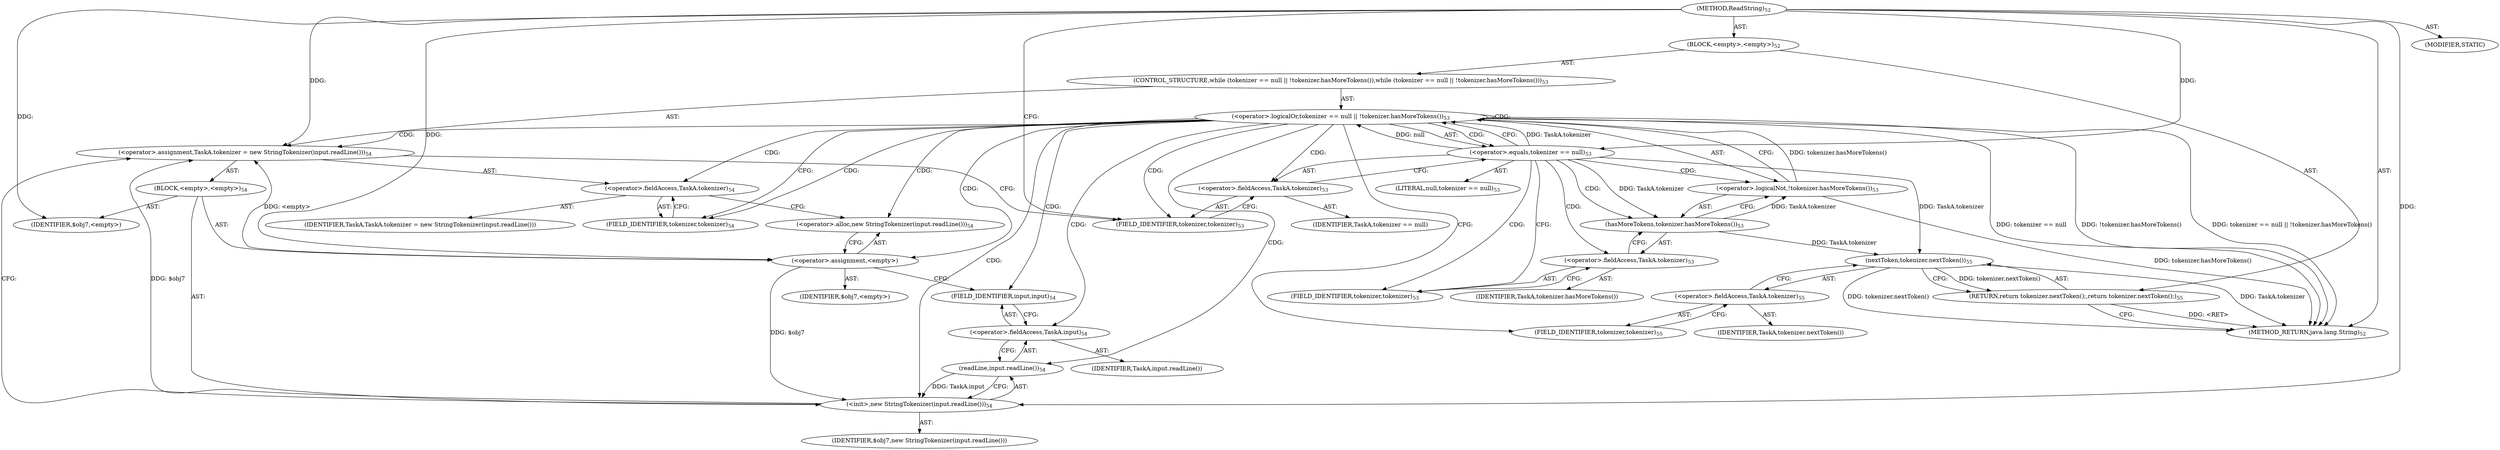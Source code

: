 digraph "ReadString" {  
"255" [label = <(METHOD,ReadString)<SUB>52</SUB>> ]
"256" [label = <(BLOCK,&lt;empty&gt;,&lt;empty&gt;)<SUB>52</SUB>> ]
"257" [label = <(CONTROL_STRUCTURE,while (tokenizer == null || !tokenizer.hasMoreTokens()),while (tokenizer == null || !tokenizer.hasMoreTokens()))<SUB>53</SUB>> ]
"258" [label = <(&lt;operator&gt;.logicalOr,tokenizer == null || !tokenizer.hasMoreTokens())<SUB>53</SUB>> ]
"259" [label = <(&lt;operator&gt;.equals,tokenizer == null)<SUB>53</SUB>> ]
"260" [label = <(&lt;operator&gt;.fieldAccess,TaskA.tokenizer)<SUB>53</SUB>> ]
"261" [label = <(IDENTIFIER,TaskA,tokenizer == null)> ]
"262" [label = <(FIELD_IDENTIFIER,tokenizer,tokenizer)<SUB>53</SUB>> ]
"263" [label = <(LITERAL,null,tokenizer == null)<SUB>53</SUB>> ]
"264" [label = <(&lt;operator&gt;.logicalNot,!tokenizer.hasMoreTokens())<SUB>53</SUB>> ]
"265" [label = <(hasMoreTokens,tokenizer.hasMoreTokens())<SUB>53</SUB>> ]
"266" [label = <(&lt;operator&gt;.fieldAccess,TaskA.tokenizer)<SUB>53</SUB>> ]
"267" [label = <(IDENTIFIER,TaskA,tokenizer.hasMoreTokens())> ]
"268" [label = <(FIELD_IDENTIFIER,tokenizer,tokenizer)<SUB>53</SUB>> ]
"269" [label = <(&lt;operator&gt;.assignment,TaskA.tokenizer = new StringTokenizer(input.readLine()))<SUB>54</SUB>> ]
"270" [label = <(&lt;operator&gt;.fieldAccess,TaskA.tokenizer)<SUB>54</SUB>> ]
"271" [label = <(IDENTIFIER,TaskA,TaskA.tokenizer = new StringTokenizer(input.readLine()))> ]
"272" [label = <(FIELD_IDENTIFIER,tokenizer,tokenizer)<SUB>54</SUB>> ]
"273" [label = <(BLOCK,&lt;empty&gt;,&lt;empty&gt;)<SUB>54</SUB>> ]
"274" [label = <(&lt;operator&gt;.assignment,&lt;empty&gt;)> ]
"275" [label = <(IDENTIFIER,$obj7,&lt;empty&gt;)> ]
"276" [label = <(&lt;operator&gt;.alloc,new StringTokenizer(input.readLine()))<SUB>54</SUB>> ]
"277" [label = <(&lt;init&gt;,new StringTokenizer(input.readLine()))<SUB>54</SUB>> ]
"278" [label = <(IDENTIFIER,$obj7,new StringTokenizer(input.readLine()))> ]
"279" [label = <(readLine,input.readLine())<SUB>54</SUB>> ]
"280" [label = <(&lt;operator&gt;.fieldAccess,TaskA.input)<SUB>54</SUB>> ]
"281" [label = <(IDENTIFIER,TaskA,input.readLine())> ]
"282" [label = <(FIELD_IDENTIFIER,input,input)<SUB>54</SUB>> ]
"283" [label = <(IDENTIFIER,$obj7,&lt;empty&gt;)> ]
"284" [label = <(RETURN,return tokenizer.nextToken();,return tokenizer.nextToken();)<SUB>55</SUB>> ]
"285" [label = <(nextToken,tokenizer.nextToken())<SUB>55</SUB>> ]
"286" [label = <(&lt;operator&gt;.fieldAccess,TaskA.tokenizer)<SUB>55</SUB>> ]
"287" [label = <(IDENTIFIER,TaskA,tokenizer.nextToken())> ]
"288" [label = <(FIELD_IDENTIFIER,tokenizer,tokenizer)<SUB>55</SUB>> ]
"289" [label = <(MODIFIER,STATIC)> ]
"290" [label = <(METHOD_RETURN,java.lang.String)<SUB>52</SUB>> ]
  "255" -> "256"  [ label = "AST: "] 
  "255" -> "289"  [ label = "AST: "] 
  "255" -> "290"  [ label = "AST: "] 
  "256" -> "257"  [ label = "AST: "] 
  "256" -> "284"  [ label = "AST: "] 
  "257" -> "258"  [ label = "AST: "] 
  "257" -> "269"  [ label = "AST: "] 
  "258" -> "259"  [ label = "AST: "] 
  "258" -> "264"  [ label = "AST: "] 
  "259" -> "260"  [ label = "AST: "] 
  "259" -> "263"  [ label = "AST: "] 
  "260" -> "261"  [ label = "AST: "] 
  "260" -> "262"  [ label = "AST: "] 
  "264" -> "265"  [ label = "AST: "] 
  "265" -> "266"  [ label = "AST: "] 
  "266" -> "267"  [ label = "AST: "] 
  "266" -> "268"  [ label = "AST: "] 
  "269" -> "270"  [ label = "AST: "] 
  "269" -> "273"  [ label = "AST: "] 
  "270" -> "271"  [ label = "AST: "] 
  "270" -> "272"  [ label = "AST: "] 
  "273" -> "274"  [ label = "AST: "] 
  "273" -> "277"  [ label = "AST: "] 
  "273" -> "283"  [ label = "AST: "] 
  "274" -> "275"  [ label = "AST: "] 
  "274" -> "276"  [ label = "AST: "] 
  "277" -> "278"  [ label = "AST: "] 
  "277" -> "279"  [ label = "AST: "] 
  "279" -> "280"  [ label = "AST: "] 
  "280" -> "281"  [ label = "AST: "] 
  "280" -> "282"  [ label = "AST: "] 
  "284" -> "285"  [ label = "AST: "] 
  "285" -> "286"  [ label = "AST: "] 
  "286" -> "287"  [ label = "AST: "] 
  "286" -> "288"  [ label = "AST: "] 
  "284" -> "290"  [ label = "CFG: "] 
  "258" -> "272"  [ label = "CFG: "] 
  "258" -> "288"  [ label = "CFG: "] 
  "269" -> "262"  [ label = "CFG: "] 
  "285" -> "284"  [ label = "CFG: "] 
  "259" -> "258"  [ label = "CFG: "] 
  "259" -> "268"  [ label = "CFG: "] 
  "264" -> "258"  [ label = "CFG: "] 
  "270" -> "276"  [ label = "CFG: "] 
  "286" -> "285"  [ label = "CFG: "] 
  "260" -> "259"  [ label = "CFG: "] 
  "265" -> "264"  [ label = "CFG: "] 
  "272" -> "270"  [ label = "CFG: "] 
  "274" -> "282"  [ label = "CFG: "] 
  "277" -> "269"  [ label = "CFG: "] 
  "288" -> "286"  [ label = "CFG: "] 
  "262" -> "260"  [ label = "CFG: "] 
  "266" -> "265"  [ label = "CFG: "] 
  "276" -> "274"  [ label = "CFG: "] 
  "279" -> "277"  [ label = "CFG: "] 
  "268" -> "266"  [ label = "CFG: "] 
  "280" -> "279"  [ label = "CFG: "] 
  "282" -> "280"  [ label = "CFG: "] 
  "255" -> "262"  [ label = "CFG: "] 
  "284" -> "290"  [ label = "DDG: &lt;RET&gt;"] 
  "258" -> "290"  [ label = "DDG: tokenizer == null"] 
  "264" -> "290"  [ label = "DDG: tokenizer.hasMoreTokens()"] 
  "258" -> "290"  [ label = "DDG: !tokenizer.hasMoreTokens()"] 
  "258" -> "290"  [ label = "DDG: tokenizer == null || !tokenizer.hasMoreTokens()"] 
  "285" -> "290"  [ label = "DDG: TaskA.tokenizer"] 
  "285" -> "290"  [ label = "DDG: tokenizer.nextToken()"] 
  "285" -> "284"  [ label = "DDG: tokenizer.nextToken()"] 
  "274" -> "269"  [ label = "DDG: &lt;empty&gt;"] 
  "277" -> "269"  [ label = "DDG: $obj7"] 
  "255" -> "269"  [ label = "DDG: "] 
  "259" -> "258"  [ label = "DDG: TaskA.tokenizer"] 
  "259" -> "258"  [ label = "DDG: null"] 
  "264" -> "258"  [ label = "DDG: tokenizer.hasMoreTokens()"] 
  "259" -> "285"  [ label = "DDG: TaskA.tokenizer"] 
  "265" -> "285"  [ label = "DDG: TaskA.tokenizer"] 
  "255" -> "259"  [ label = "DDG: "] 
  "265" -> "264"  [ label = "DDG: TaskA.tokenizer"] 
  "255" -> "274"  [ label = "DDG: "] 
  "255" -> "283"  [ label = "DDG: "] 
  "259" -> "265"  [ label = "DDG: TaskA.tokenizer"] 
  "274" -> "277"  [ label = "DDG: $obj7"] 
  "255" -> "277"  [ label = "DDG: "] 
  "279" -> "277"  [ label = "DDG: TaskA.input"] 
  "258" -> "277"  [ label = "CDG: "] 
  "258" -> "282"  [ label = "CDG: "] 
  "258" -> "258"  [ label = "CDG: "] 
  "258" -> "272"  [ label = "CDG: "] 
  "258" -> "276"  [ label = "CDG: "] 
  "258" -> "279"  [ label = "CDG: "] 
  "258" -> "260"  [ label = "CDG: "] 
  "258" -> "280"  [ label = "CDG: "] 
  "258" -> "262"  [ label = "CDG: "] 
  "258" -> "270"  [ label = "CDG: "] 
  "258" -> "269"  [ label = "CDG: "] 
  "258" -> "259"  [ label = "CDG: "] 
  "258" -> "274"  [ label = "CDG: "] 
  "259" -> "268"  [ label = "CDG: "] 
  "259" -> "265"  [ label = "CDG: "] 
  "259" -> "264"  [ label = "CDG: "] 
  "259" -> "266"  [ label = "CDG: "] 
}
